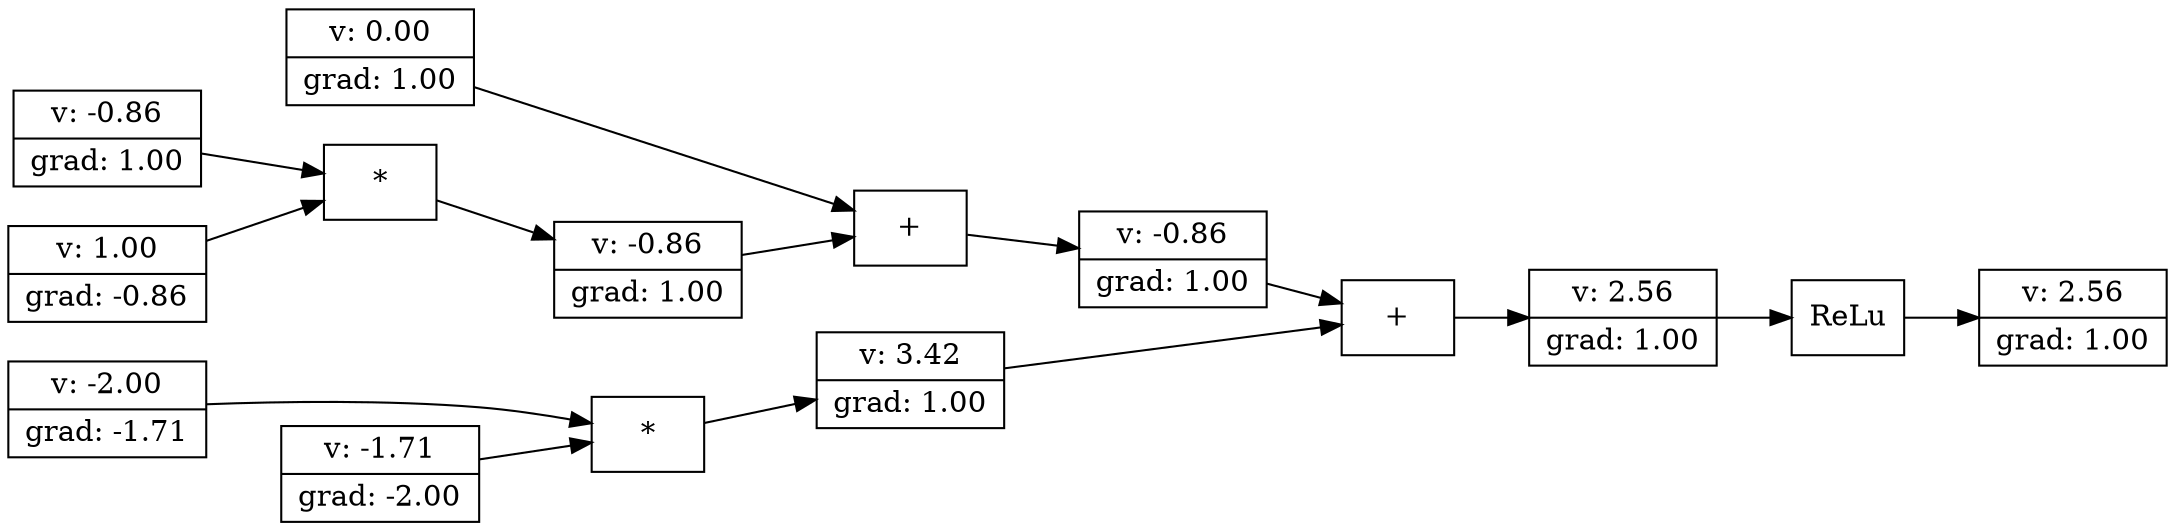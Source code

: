 strict digraph { 
	rankdir=LR;  
	"7bdf969a-5190-4a81-a8fc-3c182b456421" [ label="v: 1.00 | grad: -0.86",  shape=record, weight=0 ]; 
	 
	"7bdf969a-5190-4a81-a8fc-3c182b456421" -> "47bc4e75-9133-4645-85a4-9363b8a212c6*" [  weight=0 ]; 
	 
	"276a1477-1ae4-4280-aa60-697740747095+" [ label="+",  shape=record, weight=0 ]; 
	 
	"276a1477-1ae4-4280-aa60-697740747095+" -> "276a1477-1ae4-4280-aa60-697740747095" [  weight=0 ]; 
	 
	"49415f75-c00a-486b-ad12-e3e1f9ee0515" [ label="v: -0.86 | grad: 1.00",  shape=record, weight=0 ]; 
	 
	"49415f75-c00a-486b-ad12-e3e1f9ee0515" -> "47bc4e75-9133-4645-85a4-9363b8a212c6*" [  weight=0 ]; 
	 
	"86677e84-e53d-4005-83e8-f5e0b6246f52ReLu" [ label="ReLu",  shape=record, weight=0 ]; 
	 
	"86677e84-e53d-4005-83e8-f5e0b6246f52ReLu" -> "86677e84-e53d-4005-83e8-f5e0b6246f52" [  weight=0 ]; 
	 
	"ea7b7f82-a086-4f2a-9a3e-92aba8eb5b91" [ label="v: 3.42 | grad: 1.00",  shape=record, weight=0 ]; 
	 
	"ea7b7f82-a086-4f2a-9a3e-92aba8eb5b91" -> "dea3737e-1fe0-4edf-9fa5-9b1416e4ac58+" [  weight=0 ]; 
	 
	"ea7b7f82-a086-4f2a-9a3e-92aba8eb5b91*" [ label="*",  shape=record, weight=0 ]; 
	 
	"ea7b7f82-a086-4f2a-9a3e-92aba8eb5b91*" -> "ea7b7f82-a086-4f2a-9a3e-92aba8eb5b91" [  weight=0 ]; 
	 
	"152d3d84-dc67-4aaa-b44e-ee0a0f6cd01a" [ label="v: 0.00 | grad: 1.00",  shape=record, weight=0 ]; 
	 
	"152d3d84-dc67-4aaa-b44e-ee0a0f6cd01a" -> "276a1477-1ae4-4280-aa60-697740747095+" [  weight=0 ]; 
	 
	"dea3737e-1fe0-4edf-9fa5-9b1416e4ac58+" [ label="+",  shape=record, weight=0 ]; 
	 
	"dea3737e-1fe0-4edf-9fa5-9b1416e4ac58+" -> "dea3737e-1fe0-4edf-9fa5-9b1416e4ac58" [  weight=0 ]; 
	 
	"47bc4e75-9133-4645-85a4-9363b8a212c6" [ label="v: -0.86 | grad: 1.00",  shape=record, weight=0 ]; 
	 
	"47bc4e75-9133-4645-85a4-9363b8a212c6" -> "276a1477-1ae4-4280-aa60-697740747095+" [  weight=0 ]; 
	 
	"0be9f2d0-3435-4c3c-b6d7-f3648a17ca12" [ label="v: -1.71 | grad: -2.00",  shape=record, weight=0 ]; 
	 
	"0be9f2d0-3435-4c3c-b6d7-f3648a17ca12" -> "ea7b7f82-a086-4f2a-9a3e-92aba8eb5b91*" [  weight=0 ]; 
	 
	"dea3737e-1fe0-4edf-9fa5-9b1416e4ac58" [ label="v: 2.56 | grad: 1.00",  shape=record, weight=0 ]; 
	 
	"dea3737e-1fe0-4edf-9fa5-9b1416e4ac58" -> "86677e84-e53d-4005-83e8-f5e0b6246f52ReLu" [  weight=0 ]; 
	 
	"47bc4e75-9133-4645-85a4-9363b8a212c6*" [ label="*",  shape=record, weight=0 ]; 
	 
	"47bc4e75-9133-4645-85a4-9363b8a212c6*" -> "47bc4e75-9133-4645-85a4-9363b8a212c6" [  weight=0 ]; 
	 
	"355ff0ac-b317-4374-9421-c9052d366794" [ label="v: -2.00 | grad: -1.71",  shape=record, weight=0 ]; 
	 
	"355ff0ac-b317-4374-9421-c9052d366794" -> "ea7b7f82-a086-4f2a-9a3e-92aba8eb5b91*" [  weight=0 ]; 
	 
	"86677e84-e53d-4005-83e8-f5e0b6246f52" [ label="v: 2.56 | grad: 1.00",  shape=record, weight=0 ]; 
	 
	"276a1477-1ae4-4280-aa60-697740747095" [ label="v: -0.86 | grad: 1.00",  shape=record, weight=0 ]; 
	 
	"276a1477-1ae4-4280-aa60-697740747095" -> "dea3737e-1fe0-4edf-9fa5-9b1416e4ac58+" [  weight=0 ]; 
	 }
	